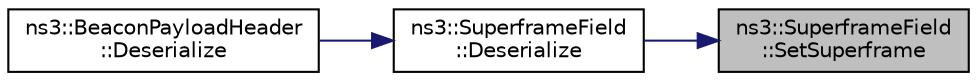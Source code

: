 digraph "ns3::SuperframeField::SetSuperframe"
{
 // LATEX_PDF_SIZE
  edge [fontname="Helvetica",fontsize="10",labelfontname="Helvetica",labelfontsize="10"];
  node [fontname="Helvetica",fontsize="10",shape=record];
  rankdir="RL";
  Node1 [label="ns3::SuperframeField\l::SetSuperframe",height=0.2,width=0.4,color="black", fillcolor="grey75", style="filled", fontcolor="black",tooltip="Set the whole Superframe Specification Information field."];
  Node1 -> Node2 [dir="back",color="midnightblue",fontsize="10",style="solid",fontname="Helvetica"];
  Node2 [label="ns3::SuperframeField\l::Deserialize",height=0.2,width=0.4,color="black", fillcolor="white", style="filled",URL="$classns3_1_1_superframe_field.html#ae869efd894319d752614626a65cb7e4e",tooltip="Deserialize the entire superframe specification field."];
  Node2 -> Node3 [dir="back",color="midnightblue",fontsize="10",style="solid",fontname="Helvetica"];
  Node3 [label="ns3::BeaconPayloadHeader\l::Deserialize",height=0.2,width=0.4,color="black", fillcolor="white", style="filled",URL="$classns3_1_1_beacon_payload_header.html#a56c1a64f2733e729a365dd2964435c2f",tooltip=" "];
}
